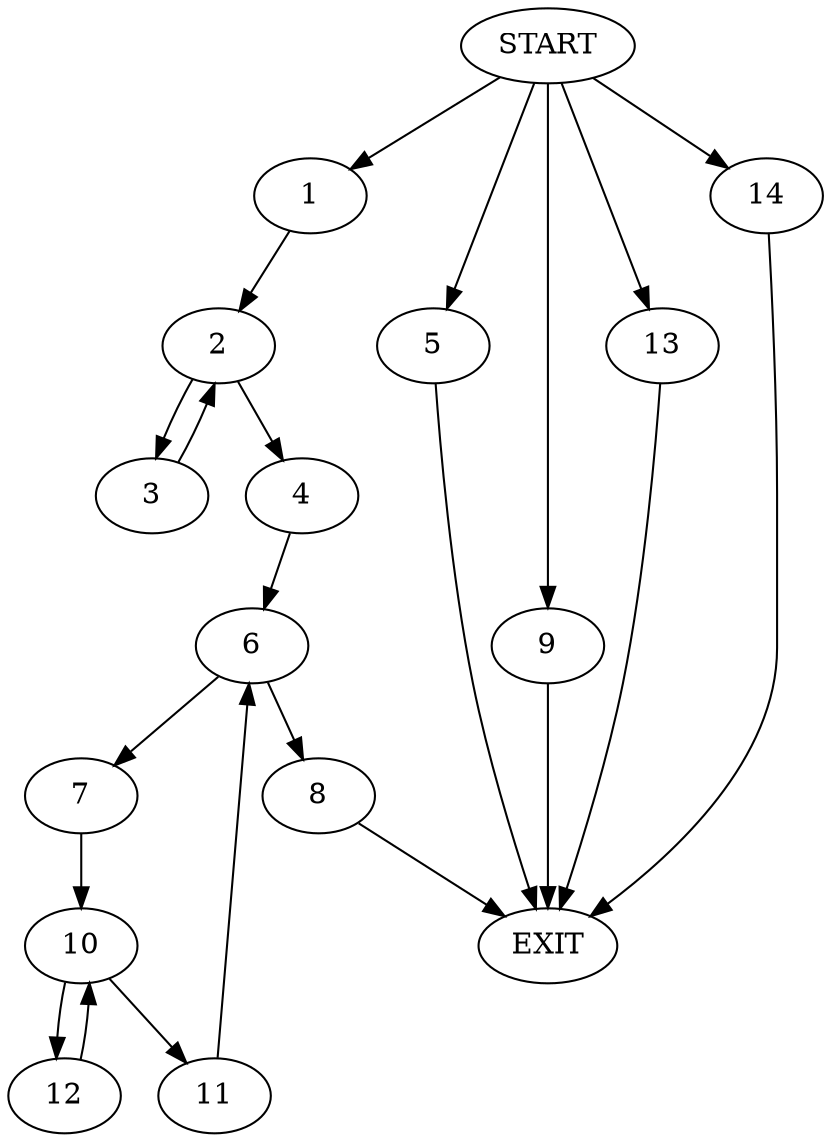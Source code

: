 digraph {
0 [label="START"]
15 [label="EXIT"]
0 -> 1
1 -> 2
2 -> 3
2 -> 4
0 -> 5
5 -> 15
3 -> 2
4 -> 6
6 -> 7
6 -> 8
0 -> 9
9 -> 15
8 -> 15
7 -> 10
10 -> 11
10 -> 12
12 -> 10
11 -> 6
0 -> 13
13 -> 15
0 -> 14
14 -> 15
}
